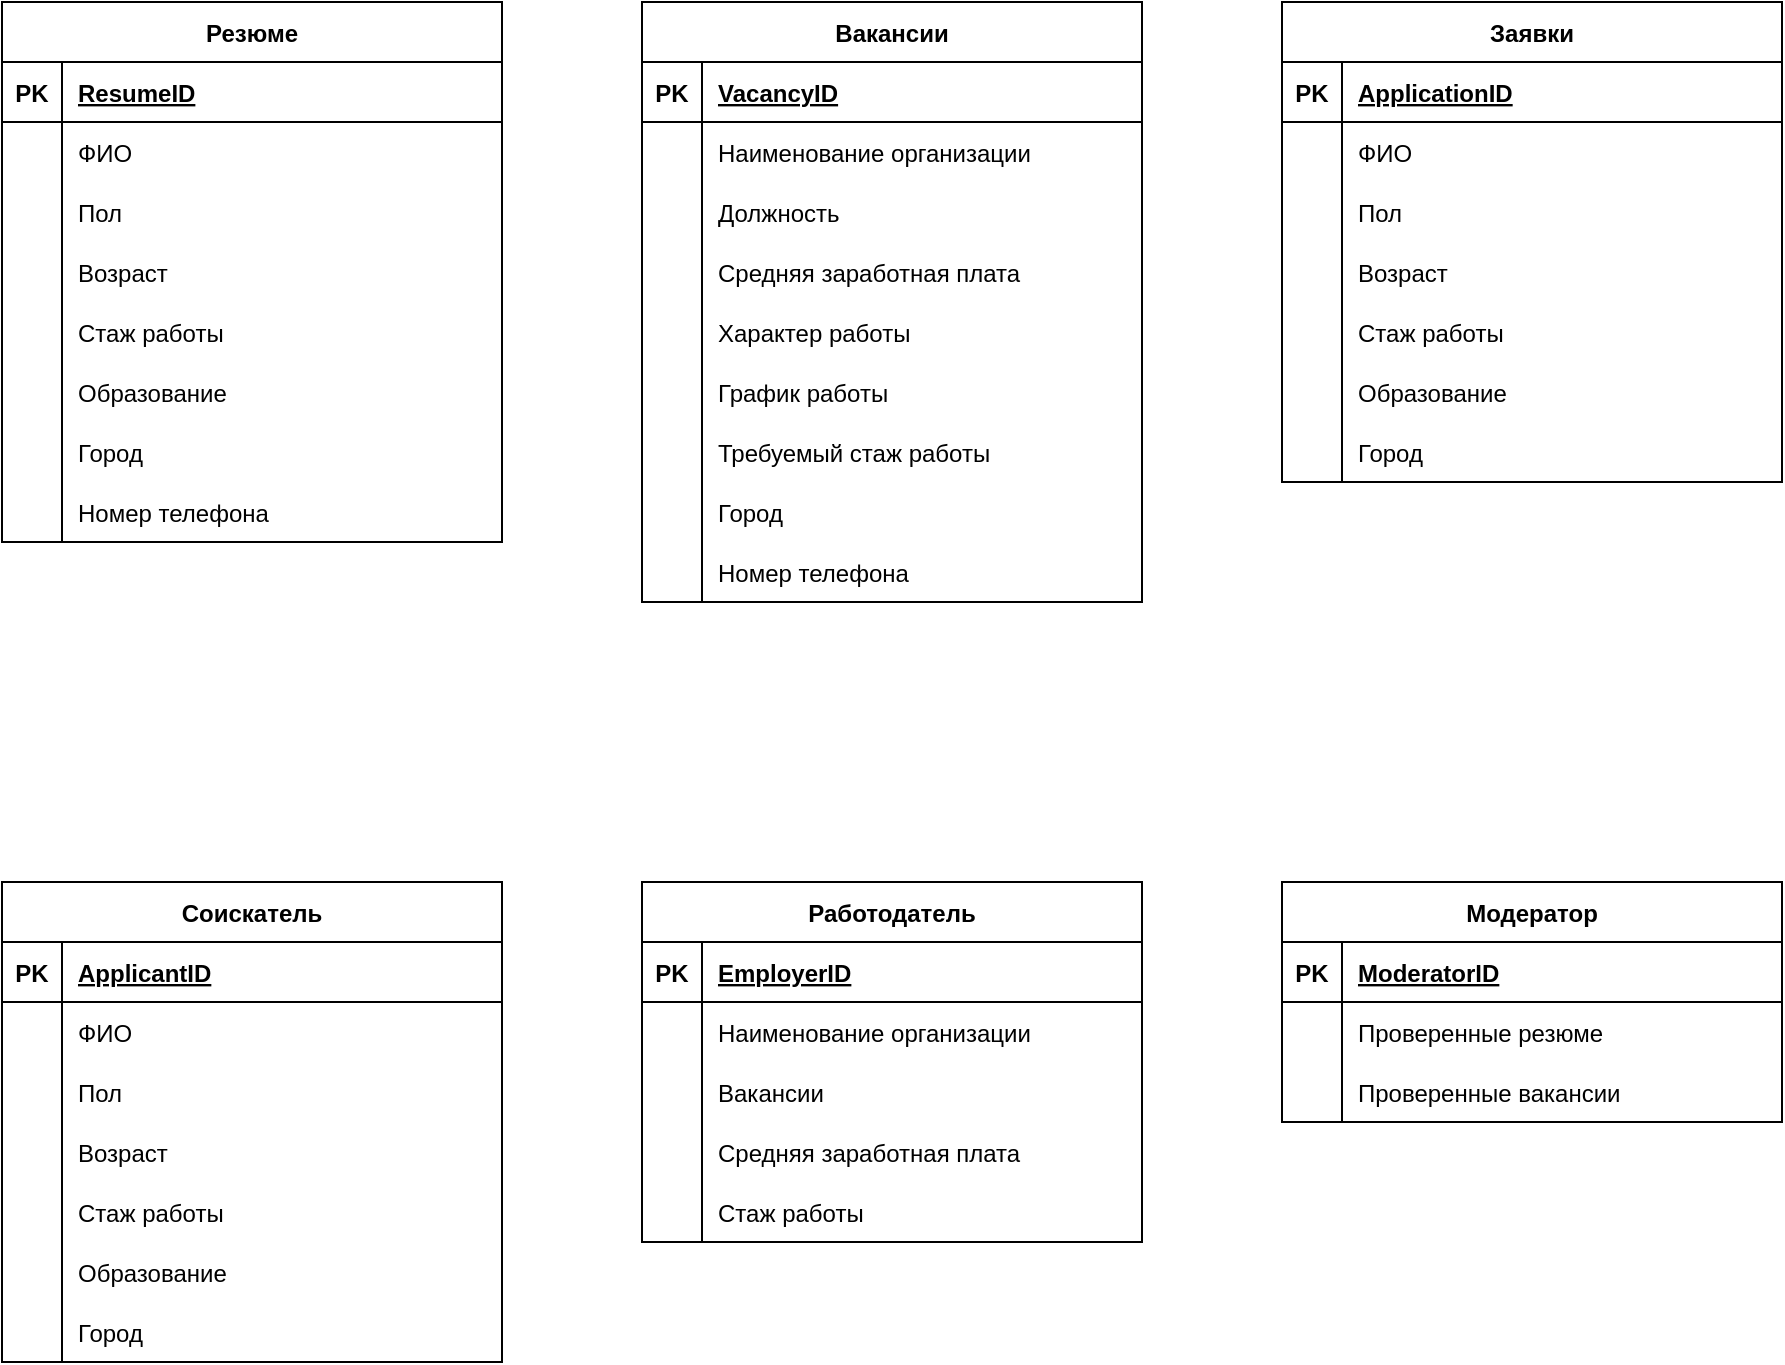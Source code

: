 <mxfile version="15.5.6" type="github">
  <diagram id="R2lEEEUBdFMjLlhIrx00" name="Page-1">
    <mxGraphModel dx="1211" dy="679" grid="1" gridSize="10" guides="1" tooltips="1" connect="1" arrows="1" fold="1" page="1" pageScale="1" pageWidth="850" pageHeight="1100" math="0" shadow="0" extFonts="Permanent Marker^https://fonts.googleapis.com/css?family=Permanent+Marker">
      <root>
        <mxCell id="0" />
        <mxCell id="1" parent="0" />
        <mxCell id="C-vyLk0tnHw3VtMMgP7b-23" value="Резюме" style="shape=table;startSize=30;container=1;collapsible=1;childLayout=tableLayout;fixedRows=1;rowLines=0;fontStyle=1;align=center;resizeLast=1;" parent="1" vertex="1">
          <mxGeometry x="40" y="40" width="250" height="270" as="geometry">
            <mxRectangle x="120" y="120" width="80" height="30" as="alternateBounds" />
          </mxGeometry>
        </mxCell>
        <mxCell id="C-vyLk0tnHw3VtMMgP7b-24" value="" style="shape=partialRectangle;collapsible=0;dropTarget=0;pointerEvents=0;fillColor=none;points=[[0,0.5],[1,0.5]];portConstraint=eastwest;top=0;left=0;right=0;bottom=1;" parent="C-vyLk0tnHw3VtMMgP7b-23" vertex="1">
          <mxGeometry y="30" width="250" height="30" as="geometry" />
        </mxCell>
        <mxCell id="C-vyLk0tnHw3VtMMgP7b-25" value="PK" style="shape=partialRectangle;overflow=hidden;connectable=0;fillColor=none;top=0;left=0;bottom=0;right=0;fontStyle=1;" parent="C-vyLk0tnHw3VtMMgP7b-24" vertex="1">
          <mxGeometry width="30" height="30" as="geometry">
            <mxRectangle width="30" height="30" as="alternateBounds" />
          </mxGeometry>
        </mxCell>
        <mxCell id="C-vyLk0tnHw3VtMMgP7b-26" value="ResumeID" style="shape=partialRectangle;overflow=hidden;connectable=0;fillColor=none;top=0;left=0;bottom=0;right=0;align=left;spacingLeft=6;fontStyle=5;" parent="C-vyLk0tnHw3VtMMgP7b-24" vertex="1">
          <mxGeometry x="30" width="220" height="30" as="geometry">
            <mxRectangle width="220" height="30" as="alternateBounds" />
          </mxGeometry>
        </mxCell>
        <mxCell id="C-vyLk0tnHw3VtMMgP7b-27" value="" style="shape=partialRectangle;collapsible=0;dropTarget=0;pointerEvents=0;fillColor=none;points=[[0,0.5],[1,0.5]];portConstraint=eastwest;top=0;left=0;right=0;bottom=0;" parent="C-vyLk0tnHw3VtMMgP7b-23" vertex="1">
          <mxGeometry y="60" width="250" height="30" as="geometry" />
        </mxCell>
        <mxCell id="C-vyLk0tnHw3VtMMgP7b-28" value="" style="shape=partialRectangle;overflow=hidden;connectable=0;fillColor=none;top=0;left=0;bottom=0;right=0;" parent="C-vyLk0tnHw3VtMMgP7b-27" vertex="1">
          <mxGeometry width="30" height="30" as="geometry">
            <mxRectangle width="30" height="30" as="alternateBounds" />
          </mxGeometry>
        </mxCell>
        <mxCell id="C-vyLk0tnHw3VtMMgP7b-29" value="ФИО" style="shape=partialRectangle;overflow=hidden;connectable=0;fillColor=none;top=0;left=0;bottom=0;right=0;align=left;spacingLeft=6;" parent="C-vyLk0tnHw3VtMMgP7b-27" vertex="1">
          <mxGeometry x="30" width="220" height="30" as="geometry">
            <mxRectangle width="220" height="30" as="alternateBounds" />
          </mxGeometry>
        </mxCell>
        <mxCell id="8Ya2a5xR0wPzPnH6ELW8-14" value="" style="shape=partialRectangle;collapsible=0;dropTarget=0;pointerEvents=0;fillColor=none;points=[[0,0.5],[1,0.5]];portConstraint=eastwest;top=0;left=0;right=0;bottom=0;" vertex="1" parent="C-vyLk0tnHw3VtMMgP7b-23">
          <mxGeometry y="90" width="250" height="30" as="geometry" />
        </mxCell>
        <mxCell id="8Ya2a5xR0wPzPnH6ELW8-15" value="" style="shape=partialRectangle;overflow=hidden;connectable=0;fillColor=none;top=0;left=0;bottom=0;right=0;" vertex="1" parent="8Ya2a5xR0wPzPnH6ELW8-14">
          <mxGeometry width="30" height="30" as="geometry">
            <mxRectangle width="30" height="30" as="alternateBounds" />
          </mxGeometry>
        </mxCell>
        <mxCell id="8Ya2a5xR0wPzPnH6ELW8-16" value="Пол" style="shape=partialRectangle;overflow=hidden;connectable=0;fillColor=none;top=0;left=0;bottom=0;right=0;align=left;spacingLeft=6;" vertex="1" parent="8Ya2a5xR0wPzPnH6ELW8-14">
          <mxGeometry x="30" width="220" height="30" as="geometry">
            <mxRectangle width="220" height="30" as="alternateBounds" />
          </mxGeometry>
        </mxCell>
        <mxCell id="8Ya2a5xR0wPzPnH6ELW8-17" value="" style="shape=partialRectangle;collapsible=0;dropTarget=0;pointerEvents=0;fillColor=none;points=[[0,0.5],[1,0.5]];portConstraint=eastwest;top=0;left=0;right=0;bottom=0;" vertex="1" parent="C-vyLk0tnHw3VtMMgP7b-23">
          <mxGeometry y="120" width="250" height="30" as="geometry" />
        </mxCell>
        <mxCell id="8Ya2a5xR0wPzPnH6ELW8-18" value="" style="shape=partialRectangle;overflow=hidden;connectable=0;fillColor=none;top=0;left=0;bottom=0;right=0;" vertex="1" parent="8Ya2a5xR0wPzPnH6ELW8-17">
          <mxGeometry width="30" height="30" as="geometry">
            <mxRectangle width="30" height="30" as="alternateBounds" />
          </mxGeometry>
        </mxCell>
        <mxCell id="8Ya2a5xR0wPzPnH6ELW8-19" value="Возраст" style="shape=partialRectangle;overflow=hidden;connectable=0;fillColor=none;top=0;left=0;bottom=0;right=0;align=left;spacingLeft=6;" vertex="1" parent="8Ya2a5xR0wPzPnH6ELW8-17">
          <mxGeometry x="30" width="220" height="30" as="geometry">
            <mxRectangle width="220" height="30" as="alternateBounds" />
          </mxGeometry>
        </mxCell>
        <mxCell id="8Ya2a5xR0wPzPnH6ELW8-20" value="" style="shape=partialRectangle;collapsible=0;dropTarget=0;pointerEvents=0;fillColor=none;points=[[0,0.5],[1,0.5]];portConstraint=eastwest;top=0;left=0;right=0;bottom=0;" vertex="1" parent="C-vyLk0tnHw3VtMMgP7b-23">
          <mxGeometry y="150" width="250" height="30" as="geometry" />
        </mxCell>
        <mxCell id="8Ya2a5xR0wPzPnH6ELW8-21" value="" style="shape=partialRectangle;overflow=hidden;connectable=0;fillColor=none;top=0;left=0;bottom=0;right=0;" vertex="1" parent="8Ya2a5xR0wPzPnH6ELW8-20">
          <mxGeometry width="30" height="30" as="geometry">
            <mxRectangle width="30" height="30" as="alternateBounds" />
          </mxGeometry>
        </mxCell>
        <mxCell id="8Ya2a5xR0wPzPnH6ELW8-22" value="Стаж работы" style="shape=partialRectangle;overflow=hidden;connectable=0;fillColor=none;top=0;left=0;bottom=0;right=0;align=left;spacingLeft=6;" vertex="1" parent="8Ya2a5xR0wPzPnH6ELW8-20">
          <mxGeometry x="30" width="220" height="30" as="geometry">
            <mxRectangle width="220" height="30" as="alternateBounds" />
          </mxGeometry>
        </mxCell>
        <mxCell id="8Ya2a5xR0wPzPnH6ELW8-23" value="" style="shape=partialRectangle;collapsible=0;dropTarget=0;pointerEvents=0;fillColor=none;points=[[0,0.5],[1,0.5]];portConstraint=eastwest;top=0;left=0;right=0;bottom=0;" vertex="1" parent="C-vyLk0tnHw3VtMMgP7b-23">
          <mxGeometry y="180" width="250" height="30" as="geometry" />
        </mxCell>
        <mxCell id="8Ya2a5xR0wPzPnH6ELW8-24" value="" style="shape=partialRectangle;overflow=hidden;connectable=0;fillColor=none;top=0;left=0;bottom=0;right=0;" vertex="1" parent="8Ya2a5xR0wPzPnH6ELW8-23">
          <mxGeometry width="30" height="30" as="geometry">
            <mxRectangle width="30" height="30" as="alternateBounds" />
          </mxGeometry>
        </mxCell>
        <mxCell id="8Ya2a5xR0wPzPnH6ELW8-25" value="Образование" style="shape=partialRectangle;overflow=hidden;connectable=0;fillColor=none;top=0;left=0;bottom=0;right=0;align=left;spacingLeft=6;" vertex="1" parent="8Ya2a5xR0wPzPnH6ELW8-23">
          <mxGeometry x="30" width="220" height="30" as="geometry">
            <mxRectangle width="220" height="30" as="alternateBounds" />
          </mxGeometry>
        </mxCell>
        <mxCell id="8Ya2a5xR0wPzPnH6ELW8-26" value="" style="shape=partialRectangle;collapsible=0;dropTarget=0;pointerEvents=0;fillColor=none;points=[[0,0.5],[1,0.5]];portConstraint=eastwest;top=0;left=0;right=0;bottom=0;" vertex="1" parent="C-vyLk0tnHw3VtMMgP7b-23">
          <mxGeometry y="210" width="250" height="30" as="geometry" />
        </mxCell>
        <mxCell id="8Ya2a5xR0wPzPnH6ELW8-27" value="" style="shape=partialRectangle;overflow=hidden;connectable=0;fillColor=none;top=0;left=0;bottom=0;right=0;" vertex="1" parent="8Ya2a5xR0wPzPnH6ELW8-26">
          <mxGeometry width="30" height="30" as="geometry">
            <mxRectangle width="30" height="30" as="alternateBounds" />
          </mxGeometry>
        </mxCell>
        <mxCell id="8Ya2a5xR0wPzPnH6ELW8-28" value="Город" style="shape=partialRectangle;overflow=hidden;connectable=0;fillColor=none;top=0;left=0;bottom=0;right=0;align=left;spacingLeft=6;" vertex="1" parent="8Ya2a5xR0wPzPnH6ELW8-26">
          <mxGeometry x="30" width="220" height="30" as="geometry">
            <mxRectangle width="220" height="30" as="alternateBounds" />
          </mxGeometry>
        </mxCell>
        <mxCell id="8Ya2a5xR0wPzPnH6ELW8-143" value="" style="shape=partialRectangle;collapsible=0;dropTarget=0;pointerEvents=0;fillColor=none;points=[[0,0.5],[1,0.5]];portConstraint=eastwest;top=0;left=0;right=0;bottom=0;" vertex="1" parent="C-vyLk0tnHw3VtMMgP7b-23">
          <mxGeometry y="240" width="250" height="30" as="geometry" />
        </mxCell>
        <mxCell id="8Ya2a5xR0wPzPnH6ELW8-144" value="" style="shape=partialRectangle;overflow=hidden;connectable=0;fillColor=none;top=0;left=0;bottom=0;right=0;" vertex="1" parent="8Ya2a5xR0wPzPnH6ELW8-143">
          <mxGeometry width="30" height="30" as="geometry">
            <mxRectangle width="30" height="30" as="alternateBounds" />
          </mxGeometry>
        </mxCell>
        <mxCell id="8Ya2a5xR0wPzPnH6ELW8-145" value="Номер телефона" style="shape=partialRectangle;overflow=hidden;connectable=0;fillColor=none;top=0;left=0;bottom=0;right=0;align=left;spacingLeft=6;" vertex="1" parent="8Ya2a5xR0wPzPnH6ELW8-143">
          <mxGeometry x="30" width="220" height="30" as="geometry">
            <mxRectangle width="220" height="30" as="alternateBounds" />
          </mxGeometry>
        </mxCell>
        <mxCell id="8Ya2a5xR0wPzPnH6ELW8-29" value="Вакансии" style="shape=table;startSize=30;container=1;collapsible=1;childLayout=tableLayout;fixedRows=1;rowLines=0;fontStyle=1;align=center;resizeLast=1;" vertex="1" parent="1">
          <mxGeometry x="360" y="40" width="250" height="300" as="geometry">
            <mxRectangle x="120" y="120" width="80" height="30" as="alternateBounds" />
          </mxGeometry>
        </mxCell>
        <mxCell id="8Ya2a5xR0wPzPnH6ELW8-30" value="" style="shape=partialRectangle;collapsible=0;dropTarget=0;pointerEvents=0;fillColor=none;points=[[0,0.5],[1,0.5]];portConstraint=eastwest;top=0;left=0;right=0;bottom=1;" vertex="1" parent="8Ya2a5xR0wPzPnH6ELW8-29">
          <mxGeometry y="30" width="250" height="30" as="geometry" />
        </mxCell>
        <mxCell id="8Ya2a5xR0wPzPnH6ELW8-31" value="PK" style="shape=partialRectangle;overflow=hidden;connectable=0;fillColor=none;top=0;left=0;bottom=0;right=0;fontStyle=1;" vertex="1" parent="8Ya2a5xR0wPzPnH6ELW8-30">
          <mxGeometry width="30" height="30" as="geometry">
            <mxRectangle width="30" height="30" as="alternateBounds" />
          </mxGeometry>
        </mxCell>
        <mxCell id="8Ya2a5xR0wPzPnH6ELW8-32" value="VacancyID" style="shape=partialRectangle;overflow=hidden;connectable=0;fillColor=none;top=0;left=0;bottom=0;right=0;align=left;spacingLeft=6;fontStyle=5;" vertex="1" parent="8Ya2a5xR0wPzPnH6ELW8-30">
          <mxGeometry x="30" width="220" height="30" as="geometry">
            <mxRectangle width="220" height="30" as="alternateBounds" />
          </mxGeometry>
        </mxCell>
        <mxCell id="8Ya2a5xR0wPzPnH6ELW8-33" value="" style="shape=partialRectangle;collapsible=0;dropTarget=0;pointerEvents=0;fillColor=none;points=[[0,0.5],[1,0.5]];portConstraint=eastwest;top=0;left=0;right=0;bottom=0;" vertex="1" parent="8Ya2a5xR0wPzPnH6ELW8-29">
          <mxGeometry y="60" width="250" height="30" as="geometry" />
        </mxCell>
        <mxCell id="8Ya2a5xR0wPzPnH6ELW8-34" value="" style="shape=partialRectangle;overflow=hidden;connectable=0;fillColor=none;top=0;left=0;bottom=0;right=0;" vertex="1" parent="8Ya2a5xR0wPzPnH6ELW8-33">
          <mxGeometry width="30" height="30" as="geometry">
            <mxRectangle width="30" height="30" as="alternateBounds" />
          </mxGeometry>
        </mxCell>
        <mxCell id="8Ya2a5xR0wPzPnH6ELW8-35" value="Наименование организации" style="shape=partialRectangle;overflow=hidden;connectable=0;fillColor=none;top=0;left=0;bottom=0;right=0;align=left;spacingLeft=6;" vertex="1" parent="8Ya2a5xR0wPzPnH6ELW8-33">
          <mxGeometry x="30" width="220" height="30" as="geometry">
            <mxRectangle width="220" height="30" as="alternateBounds" />
          </mxGeometry>
        </mxCell>
        <mxCell id="8Ya2a5xR0wPzPnH6ELW8-39" value="" style="shape=partialRectangle;collapsible=0;dropTarget=0;pointerEvents=0;fillColor=none;points=[[0,0.5],[1,0.5]];portConstraint=eastwest;top=0;left=0;right=0;bottom=0;" vertex="1" parent="8Ya2a5xR0wPzPnH6ELW8-29">
          <mxGeometry y="90" width="250" height="30" as="geometry" />
        </mxCell>
        <mxCell id="8Ya2a5xR0wPzPnH6ELW8-40" value="" style="shape=partialRectangle;overflow=hidden;connectable=0;fillColor=none;top=0;left=0;bottom=0;right=0;" vertex="1" parent="8Ya2a5xR0wPzPnH6ELW8-39">
          <mxGeometry width="30" height="30" as="geometry">
            <mxRectangle width="30" height="30" as="alternateBounds" />
          </mxGeometry>
        </mxCell>
        <mxCell id="8Ya2a5xR0wPzPnH6ELW8-41" value="Должность" style="shape=partialRectangle;overflow=hidden;connectable=0;fillColor=none;top=0;left=0;bottom=0;right=0;align=left;spacingLeft=6;" vertex="1" parent="8Ya2a5xR0wPzPnH6ELW8-39">
          <mxGeometry x="30" width="220" height="30" as="geometry">
            <mxRectangle width="220" height="30" as="alternateBounds" />
          </mxGeometry>
        </mxCell>
        <mxCell id="8Ya2a5xR0wPzPnH6ELW8-36" value="" style="shape=partialRectangle;collapsible=0;dropTarget=0;pointerEvents=0;fillColor=none;points=[[0,0.5],[1,0.5]];portConstraint=eastwest;top=0;left=0;right=0;bottom=0;" vertex="1" parent="8Ya2a5xR0wPzPnH6ELW8-29">
          <mxGeometry y="120" width="250" height="30" as="geometry" />
        </mxCell>
        <mxCell id="8Ya2a5xR0wPzPnH6ELW8-37" value="" style="shape=partialRectangle;overflow=hidden;connectable=0;fillColor=none;top=0;left=0;bottom=0;right=0;" vertex="1" parent="8Ya2a5xR0wPzPnH6ELW8-36">
          <mxGeometry width="30" height="30" as="geometry">
            <mxRectangle width="30" height="30" as="alternateBounds" />
          </mxGeometry>
        </mxCell>
        <mxCell id="8Ya2a5xR0wPzPnH6ELW8-38" value="Средняя заработная плата" style="shape=partialRectangle;overflow=hidden;connectable=0;fillColor=none;top=0;left=0;bottom=0;right=0;align=left;spacingLeft=6;" vertex="1" parent="8Ya2a5xR0wPzPnH6ELW8-36">
          <mxGeometry x="30" width="220" height="30" as="geometry">
            <mxRectangle width="220" height="30" as="alternateBounds" />
          </mxGeometry>
        </mxCell>
        <mxCell id="8Ya2a5xR0wPzPnH6ELW8-42" value="" style="shape=partialRectangle;collapsible=0;dropTarget=0;pointerEvents=0;fillColor=none;points=[[0,0.5],[1,0.5]];portConstraint=eastwest;top=0;left=0;right=0;bottom=0;" vertex="1" parent="8Ya2a5xR0wPzPnH6ELW8-29">
          <mxGeometry y="150" width="250" height="30" as="geometry" />
        </mxCell>
        <mxCell id="8Ya2a5xR0wPzPnH6ELW8-43" value="" style="shape=partialRectangle;overflow=hidden;connectable=0;fillColor=none;top=0;left=0;bottom=0;right=0;" vertex="1" parent="8Ya2a5xR0wPzPnH6ELW8-42">
          <mxGeometry width="30" height="30" as="geometry">
            <mxRectangle width="30" height="30" as="alternateBounds" />
          </mxGeometry>
        </mxCell>
        <mxCell id="8Ya2a5xR0wPzPnH6ELW8-44" value="Характер работы" style="shape=partialRectangle;overflow=hidden;connectable=0;fillColor=none;top=0;left=0;bottom=0;right=0;align=left;spacingLeft=6;" vertex="1" parent="8Ya2a5xR0wPzPnH6ELW8-42">
          <mxGeometry x="30" width="220" height="30" as="geometry">
            <mxRectangle width="220" height="30" as="alternateBounds" />
          </mxGeometry>
        </mxCell>
        <mxCell id="8Ya2a5xR0wPzPnH6ELW8-45" value="" style="shape=partialRectangle;collapsible=0;dropTarget=0;pointerEvents=0;fillColor=none;points=[[0,0.5],[1,0.5]];portConstraint=eastwest;top=0;left=0;right=0;bottom=0;" vertex="1" parent="8Ya2a5xR0wPzPnH6ELW8-29">
          <mxGeometry y="180" width="250" height="30" as="geometry" />
        </mxCell>
        <mxCell id="8Ya2a5xR0wPzPnH6ELW8-46" value="" style="shape=partialRectangle;overflow=hidden;connectable=0;fillColor=none;top=0;left=0;bottom=0;right=0;" vertex="1" parent="8Ya2a5xR0wPzPnH6ELW8-45">
          <mxGeometry width="30" height="30" as="geometry">
            <mxRectangle width="30" height="30" as="alternateBounds" />
          </mxGeometry>
        </mxCell>
        <mxCell id="8Ya2a5xR0wPzPnH6ELW8-47" value="График работы" style="shape=partialRectangle;overflow=hidden;connectable=0;fillColor=none;top=0;left=0;bottom=0;right=0;align=left;spacingLeft=6;" vertex="1" parent="8Ya2a5xR0wPzPnH6ELW8-45">
          <mxGeometry x="30" width="220" height="30" as="geometry">
            <mxRectangle width="220" height="30" as="alternateBounds" />
          </mxGeometry>
        </mxCell>
        <mxCell id="8Ya2a5xR0wPzPnH6ELW8-48" value="" style="shape=partialRectangle;collapsible=0;dropTarget=0;pointerEvents=0;fillColor=none;points=[[0,0.5],[1,0.5]];portConstraint=eastwest;top=0;left=0;right=0;bottom=0;" vertex="1" parent="8Ya2a5xR0wPzPnH6ELW8-29">
          <mxGeometry y="210" width="250" height="30" as="geometry" />
        </mxCell>
        <mxCell id="8Ya2a5xR0wPzPnH6ELW8-49" value="" style="shape=partialRectangle;overflow=hidden;connectable=0;fillColor=none;top=0;left=0;bottom=0;right=0;" vertex="1" parent="8Ya2a5xR0wPzPnH6ELW8-48">
          <mxGeometry width="30" height="30" as="geometry">
            <mxRectangle width="30" height="30" as="alternateBounds" />
          </mxGeometry>
        </mxCell>
        <mxCell id="8Ya2a5xR0wPzPnH6ELW8-50" value="Требуемый стаж работы" style="shape=partialRectangle;overflow=hidden;connectable=0;fillColor=none;top=0;left=0;bottom=0;right=0;align=left;spacingLeft=6;" vertex="1" parent="8Ya2a5xR0wPzPnH6ELW8-48">
          <mxGeometry x="30" width="220" height="30" as="geometry">
            <mxRectangle width="220" height="30" as="alternateBounds" />
          </mxGeometry>
        </mxCell>
        <mxCell id="8Ya2a5xR0wPzPnH6ELW8-54" value="" style="shape=partialRectangle;collapsible=0;dropTarget=0;pointerEvents=0;fillColor=none;points=[[0,0.5],[1,0.5]];portConstraint=eastwest;top=0;left=0;right=0;bottom=0;" vertex="1" parent="8Ya2a5xR0wPzPnH6ELW8-29">
          <mxGeometry y="240" width="250" height="30" as="geometry" />
        </mxCell>
        <mxCell id="8Ya2a5xR0wPzPnH6ELW8-55" value="" style="shape=partialRectangle;overflow=hidden;connectable=0;fillColor=none;top=0;left=0;bottom=0;right=0;" vertex="1" parent="8Ya2a5xR0wPzPnH6ELW8-54">
          <mxGeometry width="30" height="30" as="geometry">
            <mxRectangle width="30" height="30" as="alternateBounds" />
          </mxGeometry>
        </mxCell>
        <mxCell id="8Ya2a5xR0wPzPnH6ELW8-56" value="Город" style="shape=partialRectangle;overflow=hidden;connectable=0;fillColor=none;top=0;left=0;bottom=0;right=0;align=left;spacingLeft=6;" vertex="1" parent="8Ya2a5xR0wPzPnH6ELW8-54">
          <mxGeometry x="30" width="220" height="30" as="geometry">
            <mxRectangle width="220" height="30" as="alternateBounds" />
          </mxGeometry>
        </mxCell>
        <mxCell id="8Ya2a5xR0wPzPnH6ELW8-140" value="" style="shape=partialRectangle;collapsible=0;dropTarget=0;pointerEvents=0;fillColor=none;points=[[0,0.5],[1,0.5]];portConstraint=eastwest;top=0;left=0;right=0;bottom=0;" vertex="1" parent="8Ya2a5xR0wPzPnH6ELW8-29">
          <mxGeometry y="270" width="250" height="30" as="geometry" />
        </mxCell>
        <mxCell id="8Ya2a5xR0wPzPnH6ELW8-141" value="" style="shape=partialRectangle;overflow=hidden;connectable=0;fillColor=none;top=0;left=0;bottom=0;right=0;" vertex="1" parent="8Ya2a5xR0wPzPnH6ELW8-140">
          <mxGeometry width="30" height="30" as="geometry">
            <mxRectangle width="30" height="30" as="alternateBounds" />
          </mxGeometry>
        </mxCell>
        <mxCell id="8Ya2a5xR0wPzPnH6ELW8-142" value="Номер телефона" style="shape=partialRectangle;overflow=hidden;connectable=0;fillColor=none;top=0;left=0;bottom=0;right=0;align=left;spacingLeft=6;" vertex="1" parent="8Ya2a5xR0wPzPnH6ELW8-140">
          <mxGeometry x="30" width="220" height="30" as="geometry">
            <mxRectangle width="220" height="30" as="alternateBounds" />
          </mxGeometry>
        </mxCell>
        <mxCell id="8Ya2a5xR0wPzPnH6ELW8-57" value="Заявки" style="shape=table;startSize=30;container=1;collapsible=1;childLayout=tableLayout;fixedRows=1;rowLines=0;fontStyle=1;align=center;resizeLast=1;" vertex="1" parent="1">
          <mxGeometry x="680" y="40" width="250" height="240" as="geometry">
            <mxRectangle x="120" y="120" width="80" height="30" as="alternateBounds" />
          </mxGeometry>
        </mxCell>
        <mxCell id="8Ya2a5xR0wPzPnH6ELW8-58" value="" style="shape=partialRectangle;collapsible=0;dropTarget=0;pointerEvents=0;fillColor=none;points=[[0,0.5],[1,0.5]];portConstraint=eastwest;top=0;left=0;right=0;bottom=1;" vertex="1" parent="8Ya2a5xR0wPzPnH6ELW8-57">
          <mxGeometry y="30" width="250" height="30" as="geometry" />
        </mxCell>
        <mxCell id="8Ya2a5xR0wPzPnH6ELW8-59" value="PK" style="shape=partialRectangle;overflow=hidden;connectable=0;fillColor=none;top=0;left=0;bottom=0;right=0;fontStyle=1;" vertex="1" parent="8Ya2a5xR0wPzPnH6ELW8-58">
          <mxGeometry width="30" height="30" as="geometry">
            <mxRectangle width="30" height="30" as="alternateBounds" />
          </mxGeometry>
        </mxCell>
        <mxCell id="8Ya2a5xR0wPzPnH6ELW8-60" value="ApplicationID" style="shape=partialRectangle;overflow=hidden;connectable=0;fillColor=none;top=0;left=0;bottom=0;right=0;align=left;spacingLeft=6;fontStyle=5;" vertex="1" parent="8Ya2a5xR0wPzPnH6ELW8-58">
          <mxGeometry x="30" width="220" height="30" as="geometry">
            <mxRectangle width="220" height="30" as="alternateBounds" />
          </mxGeometry>
        </mxCell>
        <mxCell id="8Ya2a5xR0wPzPnH6ELW8-61" value="" style="shape=partialRectangle;collapsible=0;dropTarget=0;pointerEvents=0;fillColor=none;points=[[0,0.5],[1,0.5]];portConstraint=eastwest;top=0;left=0;right=0;bottom=0;" vertex="1" parent="8Ya2a5xR0wPzPnH6ELW8-57">
          <mxGeometry y="60" width="250" height="30" as="geometry" />
        </mxCell>
        <mxCell id="8Ya2a5xR0wPzPnH6ELW8-62" value="" style="shape=partialRectangle;overflow=hidden;connectable=0;fillColor=none;top=0;left=0;bottom=0;right=0;" vertex="1" parent="8Ya2a5xR0wPzPnH6ELW8-61">
          <mxGeometry width="30" height="30" as="geometry">
            <mxRectangle width="30" height="30" as="alternateBounds" />
          </mxGeometry>
        </mxCell>
        <mxCell id="8Ya2a5xR0wPzPnH6ELW8-63" value="ФИО" style="shape=partialRectangle;overflow=hidden;connectable=0;fillColor=none;top=0;left=0;bottom=0;right=0;align=left;spacingLeft=6;" vertex="1" parent="8Ya2a5xR0wPzPnH6ELW8-61">
          <mxGeometry x="30" width="220" height="30" as="geometry">
            <mxRectangle width="220" height="30" as="alternateBounds" />
          </mxGeometry>
        </mxCell>
        <mxCell id="8Ya2a5xR0wPzPnH6ELW8-64" value="" style="shape=partialRectangle;collapsible=0;dropTarget=0;pointerEvents=0;fillColor=none;points=[[0,0.5],[1,0.5]];portConstraint=eastwest;top=0;left=0;right=0;bottom=0;" vertex="1" parent="8Ya2a5xR0wPzPnH6ELW8-57">
          <mxGeometry y="90" width="250" height="30" as="geometry" />
        </mxCell>
        <mxCell id="8Ya2a5xR0wPzPnH6ELW8-65" value="" style="shape=partialRectangle;overflow=hidden;connectable=0;fillColor=none;top=0;left=0;bottom=0;right=0;" vertex="1" parent="8Ya2a5xR0wPzPnH6ELW8-64">
          <mxGeometry width="30" height="30" as="geometry">
            <mxRectangle width="30" height="30" as="alternateBounds" />
          </mxGeometry>
        </mxCell>
        <mxCell id="8Ya2a5xR0wPzPnH6ELW8-66" value="Пол" style="shape=partialRectangle;overflow=hidden;connectable=0;fillColor=none;top=0;left=0;bottom=0;right=0;align=left;spacingLeft=6;" vertex="1" parent="8Ya2a5xR0wPzPnH6ELW8-64">
          <mxGeometry x="30" width="220" height="30" as="geometry">
            <mxRectangle width="220" height="30" as="alternateBounds" />
          </mxGeometry>
        </mxCell>
        <mxCell id="8Ya2a5xR0wPzPnH6ELW8-67" value="" style="shape=partialRectangle;collapsible=0;dropTarget=0;pointerEvents=0;fillColor=none;points=[[0,0.5],[1,0.5]];portConstraint=eastwest;top=0;left=0;right=0;bottom=0;" vertex="1" parent="8Ya2a5xR0wPzPnH6ELW8-57">
          <mxGeometry y="120" width="250" height="30" as="geometry" />
        </mxCell>
        <mxCell id="8Ya2a5xR0wPzPnH6ELW8-68" value="" style="shape=partialRectangle;overflow=hidden;connectable=0;fillColor=none;top=0;left=0;bottom=0;right=0;" vertex="1" parent="8Ya2a5xR0wPzPnH6ELW8-67">
          <mxGeometry width="30" height="30" as="geometry">
            <mxRectangle width="30" height="30" as="alternateBounds" />
          </mxGeometry>
        </mxCell>
        <mxCell id="8Ya2a5xR0wPzPnH6ELW8-69" value="Возраст" style="shape=partialRectangle;overflow=hidden;connectable=0;fillColor=none;top=0;left=0;bottom=0;right=0;align=left;spacingLeft=6;" vertex="1" parent="8Ya2a5xR0wPzPnH6ELW8-67">
          <mxGeometry x="30" width="220" height="30" as="geometry">
            <mxRectangle width="220" height="30" as="alternateBounds" />
          </mxGeometry>
        </mxCell>
        <mxCell id="8Ya2a5xR0wPzPnH6ELW8-70" value="" style="shape=partialRectangle;collapsible=0;dropTarget=0;pointerEvents=0;fillColor=none;points=[[0,0.5],[1,0.5]];portConstraint=eastwest;top=0;left=0;right=0;bottom=0;" vertex="1" parent="8Ya2a5xR0wPzPnH6ELW8-57">
          <mxGeometry y="150" width="250" height="30" as="geometry" />
        </mxCell>
        <mxCell id="8Ya2a5xR0wPzPnH6ELW8-71" value="" style="shape=partialRectangle;overflow=hidden;connectable=0;fillColor=none;top=0;left=0;bottom=0;right=0;" vertex="1" parent="8Ya2a5xR0wPzPnH6ELW8-70">
          <mxGeometry width="30" height="30" as="geometry">
            <mxRectangle width="30" height="30" as="alternateBounds" />
          </mxGeometry>
        </mxCell>
        <mxCell id="8Ya2a5xR0wPzPnH6ELW8-72" value="Стаж работы" style="shape=partialRectangle;overflow=hidden;connectable=0;fillColor=none;top=0;left=0;bottom=0;right=0;align=left;spacingLeft=6;" vertex="1" parent="8Ya2a5xR0wPzPnH6ELW8-70">
          <mxGeometry x="30" width="220" height="30" as="geometry">
            <mxRectangle width="220" height="30" as="alternateBounds" />
          </mxGeometry>
        </mxCell>
        <mxCell id="8Ya2a5xR0wPzPnH6ELW8-73" value="" style="shape=partialRectangle;collapsible=0;dropTarget=0;pointerEvents=0;fillColor=none;points=[[0,0.5],[1,0.5]];portConstraint=eastwest;top=0;left=0;right=0;bottom=0;" vertex="1" parent="8Ya2a5xR0wPzPnH6ELW8-57">
          <mxGeometry y="180" width="250" height="30" as="geometry" />
        </mxCell>
        <mxCell id="8Ya2a5xR0wPzPnH6ELW8-74" value="" style="shape=partialRectangle;overflow=hidden;connectable=0;fillColor=none;top=0;left=0;bottom=0;right=0;" vertex="1" parent="8Ya2a5xR0wPzPnH6ELW8-73">
          <mxGeometry width="30" height="30" as="geometry">
            <mxRectangle width="30" height="30" as="alternateBounds" />
          </mxGeometry>
        </mxCell>
        <mxCell id="8Ya2a5xR0wPzPnH6ELW8-75" value="Образование" style="shape=partialRectangle;overflow=hidden;connectable=0;fillColor=none;top=0;left=0;bottom=0;right=0;align=left;spacingLeft=6;" vertex="1" parent="8Ya2a5xR0wPzPnH6ELW8-73">
          <mxGeometry x="30" width="220" height="30" as="geometry">
            <mxRectangle width="220" height="30" as="alternateBounds" />
          </mxGeometry>
        </mxCell>
        <mxCell id="8Ya2a5xR0wPzPnH6ELW8-76" value="" style="shape=partialRectangle;collapsible=0;dropTarget=0;pointerEvents=0;fillColor=none;points=[[0,0.5],[1,0.5]];portConstraint=eastwest;top=0;left=0;right=0;bottom=0;" vertex="1" parent="8Ya2a5xR0wPzPnH6ELW8-57">
          <mxGeometry y="210" width="250" height="30" as="geometry" />
        </mxCell>
        <mxCell id="8Ya2a5xR0wPzPnH6ELW8-77" value="" style="shape=partialRectangle;overflow=hidden;connectable=0;fillColor=none;top=0;left=0;bottom=0;right=0;" vertex="1" parent="8Ya2a5xR0wPzPnH6ELW8-76">
          <mxGeometry width="30" height="30" as="geometry">
            <mxRectangle width="30" height="30" as="alternateBounds" />
          </mxGeometry>
        </mxCell>
        <mxCell id="8Ya2a5xR0wPzPnH6ELW8-78" value="Город" style="shape=partialRectangle;overflow=hidden;connectable=0;fillColor=none;top=0;left=0;bottom=0;right=0;align=left;spacingLeft=6;" vertex="1" parent="8Ya2a5xR0wPzPnH6ELW8-76">
          <mxGeometry x="30" width="220" height="30" as="geometry">
            <mxRectangle width="220" height="30" as="alternateBounds" />
          </mxGeometry>
        </mxCell>
        <mxCell id="8Ya2a5xR0wPzPnH6ELW8-80" value="Соискатель" style="shape=table;startSize=30;container=1;collapsible=1;childLayout=tableLayout;fixedRows=1;rowLines=0;fontStyle=1;align=center;resizeLast=1;" vertex="1" parent="1">
          <mxGeometry x="40" y="480" width="250" height="240" as="geometry">
            <mxRectangle x="120" y="120" width="80" height="30" as="alternateBounds" />
          </mxGeometry>
        </mxCell>
        <mxCell id="8Ya2a5xR0wPzPnH6ELW8-81" value="" style="shape=partialRectangle;collapsible=0;dropTarget=0;pointerEvents=0;fillColor=none;points=[[0,0.5],[1,0.5]];portConstraint=eastwest;top=0;left=0;right=0;bottom=1;" vertex="1" parent="8Ya2a5xR0wPzPnH6ELW8-80">
          <mxGeometry y="30" width="250" height="30" as="geometry" />
        </mxCell>
        <mxCell id="8Ya2a5xR0wPzPnH6ELW8-82" value="PK" style="shape=partialRectangle;overflow=hidden;connectable=0;fillColor=none;top=0;left=0;bottom=0;right=0;fontStyle=1;" vertex="1" parent="8Ya2a5xR0wPzPnH6ELW8-81">
          <mxGeometry width="30" height="30" as="geometry">
            <mxRectangle width="30" height="30" as="alternateBounds" />
          </mxGeometry>
        </mxCell>
        <mxCell id="8Ya2a5xR0wPzPnH6ELW8-83" value="ApplicantID" style="shape=partialRectangle;overflow=hidden;connectable=0;fillColor=none;top=0;left=0;bottom=0;right=0;align=left;spacingLeft=6;fontStyle=5;" vertex="1" parent="8Ya2a5xR0wPzPnH6ELW8-81">
          <mxGeometry x="30" width="220" height="30" as="geometry">
            <mxRectangle width="220" height="30" as="alternateBounds" />
          </mxGeometry>
        </mxCell>
        <mxCell id="8Ya2a5xR0wPzPnH6ELW8-84" value="" style="shape=partialRectangle;collapsible=0;dropTarget=0;pointerEvents=0;fillColor=none;points=[[0,0.5],[1,0.5]];portConstraint=eastwest;top=0;left=0;right=0;bottom=0;" vertex="1" parent="8Ya2a5xR0wPzPnH6ELW8-80">
          <mxGeometry y="60" width="250" height="30" as="geometry" />
        </mxCell>
        <mxCell id="8Ya2a5xR0wPzPnH6ELW8-85" value="" style="shape=partialRectangle;overflow=hidden;connectable=0;fillColor=none;top=0;left=0;bottom=0;right=0;" vertex="1" parent="8Ya2a5xR0wPzPnH6ELW8-84">
          <mxGeometry width="30" height="30" as="geometry">
            <mxRectangle width="30" height="30" as="alternateBounds" />
          </mxGeometry>
        </mxCell>
        <mxCell id="8Ya2a5xR0wPzPnH6ELW8-86" value="ФИО" style="shape=partialRectangle;overflow=hidden;connectable=0;fillColor=none;top=0;left=0;bottom=0;right=0;align=left;spacingLeft=6;" vertex="1" parent="8Ya2a5xR0wPzPnH6ELW8-84">
          <mxGeometry x="30" width="220" height="30" as="geometry">
            <mxRectangle width="220" height="30" as="alternateBounds" />
          </mxGeometry>
        </mxCell>
        <mxCell id="8Ya2a5xR0wPzPnH6ELW8-87" value="" style="shape=partialRectangle;collapsible=0;dropTarget=0;pointerEvents=0;fillColor=none;points=[[0,0.5],[1,0.5]];portConstraint=eastwest;top=0;left=0;right=0;bottom=0;" vertex="1" parent="8Ya2a5xR0wPzPnH6ELW8-80">
          <mxGeometry y="90" width="250" height="30" as="geometry" />
        </mxCell>
        <mxCell id="8Ya2a5xR0wPzPnH6ELW8-88" value="" style="shape=partialRectangle;overflow=hidden;connectable=0;fillColor=none;top=0;left=0;bottom=0;right=0;" vertex="1" parent="8Ya2a5xR0wPzPnH6ELW8-87">
          <mxGeometry width="30" height="30" as="geometry">
            <mxRectangle width="30" height="30" as="alternateBounds" />
          </mxGeometry>
        </mxCell>
        <mxCell id="8Ya2a5xR0wPzPnH6ELW8-89" value="Пол" style="shape=partialRectangle;overflow=hidden;connectable=0;fillColor=none;top=0;left=0;bottom=0;right=0;align=left;spacingLeft=6;" vertex="1" parent="8Ya2a5xR0wPzPnH6ELW8-87">
          <mxGeometry x="30" width="220" height="30" as="geometry">
            <mxRectangle width="220" height="30" as="alternateBounds" />
          </mxGeometry>
        </mxCell>
        <mxCell id="8Ya2a5xR0wPzPnH6ELW8-90" value="" style="shape=partialRectangle;collapsible=0;dropTarget=0;pointerEvents=0;fillColor=none;points=[[0,0.5],[1,0.5]];portConstraint=eastwest;top=0;left=0;right=0;bottom=0;" vertex="1" parent="8Ya2a5xR0wPzPnH6ELW8-80">
          <mxGeometry y="120" width="250" height="30" as="geometry" />
        </mxCell>
        <mxCell id="8Ya2a5xR0wPzPnH6ELW8-91" value="" style="shape=partialRectangle;overflow=hidden;connectable=0;fillColor=none;top=0;left=0;bottom=0;right=0;" vertex="1" parent="8Ya2a5xR0wPzPnH6ELW8-90">
          <mxGeometry width="30" height="30" as="geometry">
            <mxRectangle width="30" height="30" as="alternateBounds" />
          </mxGeometry>
        </mxCell>
        <mxCell id="8Ya2a5xR0wPzPnH6ELW8-92" value="Возраст" style="shape=partialRectangle;overflow=hidden;connectable=0;fillColor=none;top=0;left=0;bottom=0;right=0;align=left;spacingLeft=6;" vertex="1" parent="8Ya2a5xR0wPzPnH6ELW8-90">
          <mxGeometry x="30" width="220" height="30" as="geometry">
            <mxRectangle width="220" height="30" as="alternateBounds" />
          </mxGeometry>
        </mxCell>
        <mxCell id="8Ya2a5xR0wPzPnH6ELW8-93" value="" style="shape=partialRectangle;collapsible=0;dropTarget=0;pointerEvents=0;fillColor=none;points=[[0,0.5],[1,0.5]];portConstraint=eastwest;top=0;left=0;right=0;bottom=0;" vertex="1" parent="8Ya2a5xR0wPzPnH6ELW8-80">
          <mxGeometry y="150" width="250" height="30" as="geometry" />
        </mxCell>
        <mxCell id="8Ya2a5xR0wPzPnH6ELW8-94" value="" style="shape=partialRectangle;overflow=hidden;connectable=0;fillColor=none;top=0;left=0;bottom=0;right=0;" vertex="1" parent="8Ya2a5xR0wPzPnH6ELW8-93">
          <mxGeometry width="30" height="30" as="geometry">
            <mxRectangle width="30" height="30" as="alternateBounds" />
          </mxGeometry>
        </mxCell>
        <mxCell id="8Ya2a5xR0wPzPnH6ELW8-95" value="Стаж работы" style="shape=partialRectangle;overflow=hidden;connectable=0;fillColor=none;top=0;left=0;bottom=0;right=0;align=left;spacingLeft=6;" vertex="1" parent="8Ya2a5xR0wPzPnH6ELW8-93">
          <mxGeometry x="30" width="220" height="30" as="geometry">
            <mxRectangle width="220" height="30" as="alternateBounds" />
          </mxGeometry>
        </mxCell>
        <mxCell id="8Ya2a5xR0wPzPnH6ELW8-96" value="" style="shape=partialRectangle;collapsible=0;dropTarget=0;pointerEvents=0;fillColor=none;points=[[0,0.5],[1,0.5]];portConstraint=eastwest;top=0;left=0;right=0;bottom=0;" vertex="1" parent="8Ya2a5xR0wPzPnH6ELW8-80">
          <mxGeometry y="180" width="250" height="30" as="geometry" />
        </mxCell>
        <mxCell id="8Ya2a5xR0wPzPnH6ELW8-97" value="" style="shape=partialRectangle;overflow=hidden;connectable=0;fillColor=none;top=0;left=0;bottom=0;right=0;" vertex="1" parent="8Ya2a5xR0wPzPnH6ELW8-96">
          <mxGeometry width="30" height="30" as="geometry">
            <mxRectangle width="30" height="30" as="alternateBounds" />
          </mxGeometry>
        </mxCell>
        <mxCell id="8Ya2a5xR0wPzPnH6ELW8-98" value="Образование" style="shape=partialRectangle;overflow=hidden;connectable=0;fillColor=none;top=0;left=0;bottom=0;right=0;align=left;spacingLeft=6;" vertex="1" parent="8Ya2a5xR0wPzPnH6ELW8-96">
          <mxGeometry x="30" width="220" height="30" as="geometry">
            <mxRectangle width="220" height="30" as="alternateBounds" />
          </mxGeometry>
        </mxCell>
        <mxCell id="8Ya2a5xR0wPzPnH6ELW8-99" value="" style="shape=partialRectangle;collapsible=0;dropTarget=0;pointerEvents=0;fillColor=none;points=[[0,0.5],[1,0.5]];portConstraint=eastwest;top=0;left=0;right=0;bottom=0;" vertex="1" parent="8Ya2a5xR0wPzPnH6ELW8-80">
          <mxGeometry y="210" width="250" height="30" as="geometry" />
        </mxCell>
        <mxCell id="8Ya2a5xR0wPzPnH6ELW8-100" value="" style="shape=partialRectangle;overflow=hidden;connectable=0;fillColor=none;top=0;left=0;bottom=0;right=0;" vertex="1" parent="8Ya2a5xR0wPzPnH6ELW8-99">
          <mxGeometry width="30" height="30" as="geometry">
            <mxRectangle width="30" height="30" as="alternateBounds" />
          </mxGeometry>
        </mxCell>
        <mxCell id="8Ya2a5xR0wPzPnH6ELW8-101" value="Город" style="shape=partialRectangle;overflow=hidden;connectable=0;fillColor=none;top=0;left=0;bottom=0;right=0;align=left;spacingLeft=6;" vertex="1" parent="8Ya2a5xR0wPzPnH6ELW8-99">
          <mxGeometry x="30" width="220" height="30" as="geometry">
            <mxRectangle width="220" height="30" as="alternateBounds" />
          </mxGeometry>
        </mxCell>
        <mxCell id="8Ya2a5xR0wPzPnH6ELW8-102" value="Работодатель" style="shape=table;startSize=30;container=1;collapsible=1;childLayout=tableLayout;fixedRows=1;rowLines=0;fontStyle=1;align=center;resizeLast=1;" vertex="1" parent="1">
          <mxGeometry x="360" y="480" width="250" height="180" as="geometry">
            <mxRectangle x="120" y="120" width="80" height="30" as="alternateBounds" />
          </mxGeometry>
        </mxCell>
        <mxCell id="8Ya2a5xR0wPzPnH6ELW8-103" value="" style="shape=partialRectangle;collapsible=0;dropTarget=0;pointerEvents=0;fillColor=none;points=[[0,0.5],[1,0.5]];portConstraint=eastwest;top=0;left=0;right=0;bottom=1;" vertex="1" parent="8Ya2a5xR0wPzPnH6ELW8-102">
          <mxGeometry y="30" width="250" height="30" as="geometry" />
        </mxCell>
        <mxCell id="8Ya2a5xR0wPzPnH6ELW8-104" value="PK" style="shape=partialRectangle;overflow=hidden;connectable=0;fillColor=none;top=0;left=0;bottom=0;right=0;fontStyle=1;" vertex="1" parent="8Ya2a5xR0wPzPnH6ELW8-103">
          <mxGeometry width="30" height="30" as="geometry">
            <mxRectangle width="30" height="30" as="alternateBounds" />
          </mxGeometry>
        </mxCell>
        <mxCell id="8Ya2a5xR0wPzPnH6ELW8-105" value="EmployerID" style="shape=partialRectangle;overflow=hidden;connectable=0;fillColor=none;top=0;left=0;bottom=0;right=0;align=left;spacingLeft=6;fontStyle=5;" vertex="1" parent="8Ya2a5xR0wPzPnH6ELW8-103">
          <mxGeometry x="30" width="220" height="30" as="geometry">
            <mxRectangle width="220" height="30" as="alternateBounds" />
          </mxGeometry>
        </mxCell>
        <mxCell id="8Ya2a5xR0wPzPnH6ELW8-106" value="" style="shape=partialRectangle;collapsible=0;dropTarget=0;pointerEvents=0;fillColor=none;points=[[0,0.5],[1,0.5]];portConstraint=eastwest;top=0;left=0;right=0;bottom=0;" vertex="1" parent="8Ya2a5xR0wPzPnH6ELW8-102">
          <mxGeometry y="60" width="250" height="30" as="geometry" />
        </mxCell>
        <mxCell id="8Ya2a5xR0wPzPnH6ELW8-107" value="" style="shape=partialRectangle;overflow=hidden;connectable=0;fillColor=none;top=0;left=0;bottom=0;right=0;" vertex="1" parent="8Ya2a5xR0wPzPnH6ELW8-106">
          <mxGeometry width="30" height="30" as="geometry">
            <mxRectangle width="30" height="30" as="alternateBounds" />
          </mxGeometry>
        </mxCell>
        <mxCell id="8Ya2a5xR0wPzPnH6ELW8-108" value="Наименование организации" style="shape=partialRectangle;overflow=hidden;connectable=0;fillColor=none;top=0;left=0;bottom=0;right=0;align=left;spacingLeft=6;" vertex="1" parent="8Ya2a5xR0wPzPnH6ELW8-106">
          <mxGeometry x="30" width="220" height="30" as="geometry">
            <mxRectangle width="220" height="30" as="alternateBounds" />
          </mxGeometry>
        </mxCell>
        <mxCell id="8Ya2a5xR0wPzPnH6ELW8-109" value="" style="shape=partialRectangle;collapsible=0;dropTarget=0;pointerEvents=0;fillColor=none;points=[[0,0.5],[1,0.5]];portConstraint=eastwest;top=0;left=0;right=0;bottom=0;" vertex="1" parent="8Ya2a5xR0wPzPnH6ELW8-102">
          <mxGeometry y="90" width="250" height="30" as="geometry" />
        </mxCell>
        <mxCell id="8Ya2a5xR0wPzPnH6ELW8-110" value="" style="shape=partialRectangle;overflow=hidden;connectable=0;fillColor=none;top=0;left=0;bottom=0;right=0;" vertex="1" parent="8Ya2a5xR0wPzPnH6ELW8-109">
          <mxGeometry width="30" height="30" as="geometry">
            <mxRectangle width="30" height="30" as="alternateBounds" />
          </mxGeometry>
        </mxCell>
        <mxCell id="8Ya2a5xR0wPzPnH6ELW8-111" value="Вакансии" style="shape=partialRectangle;overflow=hidden;connectable=0;fillColor=none;top=0;left=0;bottom=0;right=0;align=left;spacingLeft=6;" vertex="1" parent="8Ya2a5xR0wPzPnH6ELW8-109">
          <mxGeometry x="30" width="220" height="30" as="geometry">
            <mxRectangle width="220" height="30" as="alternateBounds" />
          </mxGeometry>
        </mxCell>
        <mxCell id="8Ya2a5xR0wPzPnH6ELW8-112" value="" style="shape=partialRectangle;collapsible=0;dropTarget=0;pointerEvents=0;fillColor=none;points=[[0,0.5],[1,0.5]];portConstraint=eastwest;top=0;left=0;right=0;bottom=0;" vertex="1" parent="8Ya2a5xR0wPzPnH6ELW8-102">
          <mxGeometry y="120" width="250" height="30" as="geometry" />
        </mxCell>
        <mxCell id="8Ya2a5xR0wPzPnH6ELW8-113" value="" style="shape=partialRectangle;overflow=hidden;connectable=0;fillColor=none;top=0;left=0;bottom=0;right=0;" vertex="1" parent="8Ya2a5xR0wPzPnH6ELW8-112">
          <mxGeometry width="30" height="30" as="geometry">
            <mxRectangle width="30" height="30" as="alternateBounds" />
          </mxGeometry>
        </mxCell>
        <mxCell id="8Ya2a5xR0wPzPnH6ELW8-114" value="Средняя заработная плата" style="shape=partialRectangle;overflow=hidden;connectable=0;fillColor=none;top=0;left=0;bottom=0;right=0;align=left;spacingLeft=6;" vertex="1" parent="8Ya2a5xR0wPzPnH6ELW8-112">
          <mxGeometry x="30" width="220" height="30" as="geometry">
            <mxRectangle width="220" height="30" as="alternateBounds" />
          </mxGeometry>
        </mxCell>
        <mxCell id="8Ya2a5xR0wPzPnH6ELW8-115" value="" style="shape=partialRectangle;collapsible=0;dropTarget=0;pointerEvents=0;fillColor=none;points=[[0,0.5],[1,0.5]];portConstraint=eastwest;top=0;left=0;right=0;bottom=0;" vertex="1" parent="8Ya2a5xR0wPzPnH6ELW8-102">
          <mxGeometry y="150" width="250" height="30" as="geometry" />
        </mxCell>
        <mxCell id="8Ya2a5xR0wPzPnH6ELW8-116" value="" style="shape=partialRectangle;overflow=hidden;connectable=0;fillColor=none;top=0;left=0;bottom=0;right=0;" vertex="1" parent="8Ya2a5xR0wPzPnH6ELW8-115">
          <mxGeometry width="30" height="30" as="geometry">
            <mxRectangle width="30" height="30" as="alternateBounds" />
          </mxGeometry>
        </mxCell>
        <mxCell id="8Ya2a5xR0wPzPnH6ELW8-117" value="Стаж работы" style="shape=partialRectangle;overflow=hidden;connectable=0;fillColor=none;top=0;left=0;bottom=0;right=0;align=left;spacingLeft=6;" vertex="1" parent="8Ya2a5xR0wPzPnH6ELW8-115">
          <mxGeometry x="30" width="220" height="30" as="geometry">
            <mxRectangle width="220" height="30" as="alternateBounds" />
          </mxGeometry>
        </mxCell>
        <mxCell id="8Ya2a5xR0wPzPnH6ELW8-124" value="Модератор" style="shape=table;startSize=30;container=1;collapsible=1;childLayout=tableLayout;fixedRows=1;rowLines=0;fontStyle=1;align=center;resizeLast=1;" vertex="1" parent="1">
          <mxGeometry x="680" y="480" width="250" height="120" as="geometry">
            <mxRectangle x="120" y="120" width="80" height="30" as="alternateBounds" />
          </mxGeometry>
        </mxCell>
        <mxCell id="8Ya2a5xR0wPzPnH6ELW8-125" value="" style="shape=partialRectangle;collapsible=0;dropTarget=0;pointerEvents=0;fillColor=none;points=[[0,0.5],[1,0.5]];portConstraint=eastwest;top=0;left=0;right=0;bottom=1;" vertex="1" parent="8Ya2a5xR0wPzPnH6ELW8-124">
          <mxGeometry y="30" width="250" height="30" as="geometry" />
        </mxCell>
        <mxCell id="8Ya2a5xR0wPzPnH6ELW8-126" value="PK" style="shape=partialRectangle;overflow=hidden;connectable=0;fillColor=none;top=0;left=0;bottom=0;right=0;fontStyle=1;" vertex="1" parent="8Ya2a5xR0wPzPnH6ELW8-125">
          <mxGeometry width="30" height="30" as="geometry">
            <mxRectangle width="30" height="30" as="alternateBounds" />
          </mxGeometry>
        </mxCell>
        <mxCell id="8Ya2a5xR0wPzPnH6ELW8-127" value="ModeratorID" style="shape=partialRectangle;overflow=hidden;connectable=0;fillColor=none;top=0;left=0;bottom=0;right=0;align=left;spacingLeft=6;fontStyle=5;" vertex="1" parent="8Ya2a5xR0wPzPnH6ELW8-125">
          <mxGeometry x="30" width="220" height="30" as="geometry">
            <mxRectangle width="220" height="30" as="alternateBounds" />
          </mxGeometry>
        </mxCell>
        <mxCell id="8Ya2a5xR0wPzPnH6ELW8-128" value="" style="shape=partialRectangle;collapsible=0;dropTarget=0;pointerEvents=0;fillColor=none;points=[[0,0.5],[1,0.5]];portConstraint=eastwest;top=0;left=0;right=0;bottom=0;" vertex="1" parent="8Ya2a5xR0wPzPnH6ELW8-124">
          <mxGeometry y="60" width="250" height="30" as="geometry" />
        </mxCell>
        <mxCell id="8Ya2a5xR0wPzPnH6ELW8-129" value="" style="shape=partialRectangle;overflow=hidden;connectable=0;fillColor=none;top=0;left=0;bottom=0;right=0;" vertex="1" parent="8Ya2a5xR0wPzPnH6ELW8-128">
          <mxGeometry width="30" height="30" as="geometry">
            <mxRectangle width="30" height="30" as="alternateBounds" />
          </mxGeometry>
        </mxCell>
        <mxCell id="8Ya2a5xR0wPzPnH6ELW8-130" value="Проверенные резюме" style="shape=partialRectangle;overflow=hidden;connectable=0;fillColor=none;top=0;left=0;bottom=0;right=0;align=left;spacingLeft=6;" vertex="1" parent="8Ya2a5xR0wPzPnH6ELW8-128">
          <mxGeometry x="30" width="220" height="30" as="geometry">
            <mxRectangle width="220" height="30" as="alternateBounds" />
          </mxGeometry>
        </mxCell>
        <mxCell id="8Ya2a5xR0wPzPnH6ELW8-131" value="" style="shape=partialRectangle;collapsible=0;dropTarget=0;pointerEvents=0;fillColor=none;points=[[0,0.5],[1,0.5]];portConstraint=eastwest;top=0;left=0;right=0;bottom=0;" vertex="1" parent="8Ya2a5xR0wPzPnH6ELW8-124">
          <mxGeometry y="90" width="250" height="30" as="geometry" />
        </mxCell>
        <mxCell id="8Ya2a5xR0wPzPnH6ELW8-132" value="" style="shape=partialRectangle;overflow=hidden;connectable=0;fillColor=none;top=0;left=0;bottom=0;right=0;" vertex="1" parent="8Ya2a5xR0wPzPnH6ELW8-131">
          <mxGeometry width="30" height="30" as="geometry">
            <mxRectangle width="30" height="30" as="alternateBounds" />
          </mxGeometry>
        </mxCell>
        <mxCell id="8Ya2a5xR0wPzPnH6ELW8-133" value="Проверенные вакансии" style="shape=partialRectangle;overflow=hidden;connectable=0;fillColor=none;top=0;left=0;bottom=0;right=0;align=left;spacingLeft=6;" vertex="1" parent="8Ya2a5xR0wPzPnH6ELW8-131">
          <mxGeometry x="30" width="220" height="30" as="geometry">
            <mxRectangle width="220" height="30" as="alternateBounds" />
          </mxGeometry>
        </mxCell>
      </root>
    </mxGraphModel>
  </diagram>
</mxfile>
